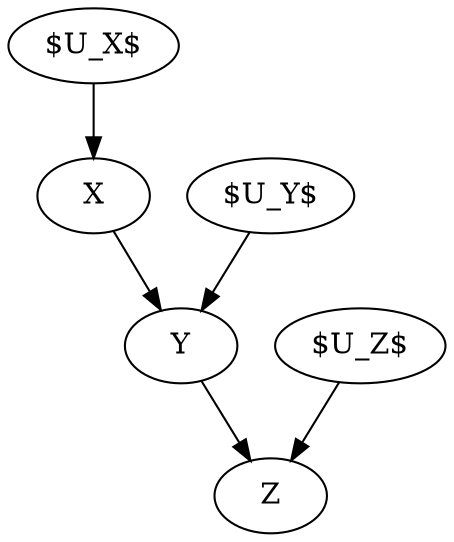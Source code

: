 strict digraph {
"$U_X$" [x="-1", y=1];
X [x="-1", y=0];
"$U_Y$" [x=0, y=1];
Y [x=0, y=0];
"$U_Z$" [x=1, y=1];
Z [x=1, y=0];
"$U_X$" -> X;
X -> Y;
"$U_Y$" -> Y;
Y -> Z;
"$U_Z$" -> Z;
}
